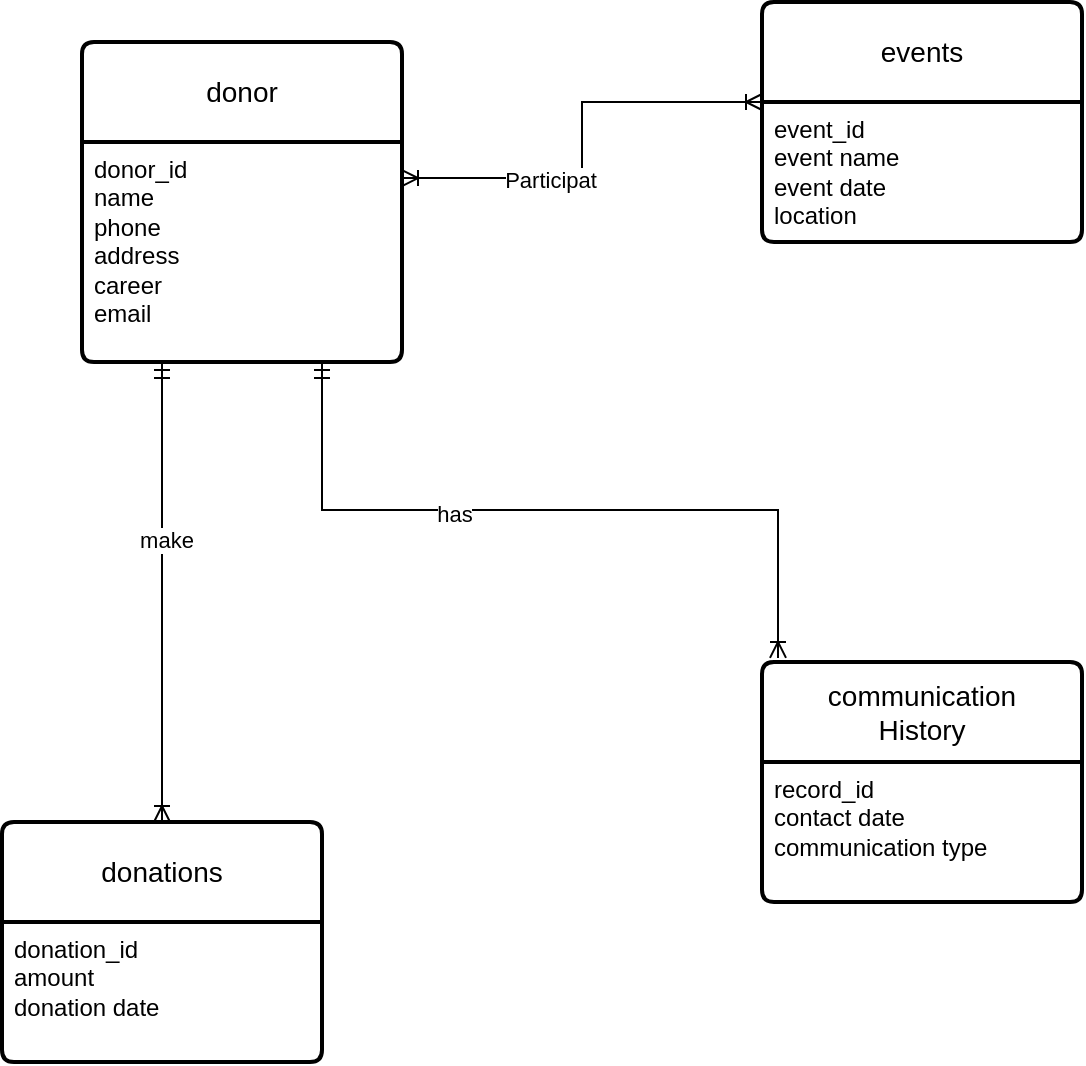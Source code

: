 <mxfile version="25.0.2">
  <diagram name="Page-1" id="F2GO4QX1xOJh8NSlDP1x">
    <mxGraphModel dx="1434" dy="836" grid="1" gridSize="10" guides="1" tooltips="1" connect="1" arrows="1" fold="1" page="1" pageScale="1" pageWidth="850" pageHeight="1100" math="0" shadow="0">
      <root>
        <mxCell id="0" />
        <mxCell id="1" parent="0" />
        <mxCell id="j6nlRakoJtxwU8YeyVL6-1" value="donor" style="swimlane;childLayout=stackLayout;horizontal=1;startSize=50;horizontalStack=0;rounded=1;fontSize=14;fontStyle=0;strokeWidth=2;resizeParent=0;resizeLast=1;shadow=0;dashed=0;align=center;arcSize=4;whiteSpace=wrap;html=1;" vertex="1" parent="1">
          <mxGeometry x="110" y="80" width="160" height="160" as="geometry">
            <mxRectangle x="120" y="120" width="80" height="50" as="alternateBounds" />
          </mxGeometry>
        </mxCell>
        <mxCell id="j6nlRakoJtxwU8YeyVL6-2" value="donor_id&lt;div&gt;name&lt;/div&gt;&lt;div&gt;phone&lt;/div&gt;&lt;div&gt;address&lt;/div&gt;&lt;div&gt;career&lt;/div&gt;&lt;div&gt;email&lt;/div&gt;" style="align=left;strokeColor=none;fillColor=none;spacingLeft=4;fontSize=12;verticalAlign=top;resizable=0;rotatable=0;part=1;html=1;" vertex="1" parent="j6nlRakoJtxwU8YeyVL6-1">
          <mxGeometry y="50" width="160" height="110" as="geometry" />
        </mxCell>
        <mxCell id="j6nlRakoJtxwU8YeyVL6-3" value="events" style="swimlane;childLayout=stackLayout;horizontal=1;startSize=50;horizontalStack=0;rounded=1;fontSize=14;fontStyle=0;strokeWidth=2;resizeParent=0;resizeLast=1;shadow=0;dashed=0;align=center;arcSize=4;whiteSpace=wrap;html=1;" vertex="1" parent="1">
          <mxGeometry x="450" y="60" width="160" height="120" as="geometry" />
        </mxCell>
        <mxCell id="j6nlRakoJtxwU8YeyVL6-4" value="event_id&lt;div&gt;event name&lt;/div&gt;&lt;div&gt;event date&lt;/div&gt;&lt;div&gt;location&lt;/div&gt;" style="align=left;strokeColor=none;fillColor=none;spacingLeft=4;fontSize=12;verticalAlign=top;resizable=0;rotatable=0;part=1;html=1;" vertex="1" parent="j6nlRakoJtxwU8YeyVL6-3">
          <mxGeometry y="50" width="160" height="70" as="geometry" />
        </mxCell>
        <mxCell id="j6nlRakoJtxwU8YeyVL6-5" value="donations" style="swimlane;childLayout=stackLayout;horizontal=1;startSize=50;horizontalStack=0;rounded=1;fontSize=14;fontStyle=0;strokeWidth=2;resizeParent=0;resizeLast=1;shadow=0;dashed=0;align=center;arcSize=4;whiteSpace=wrap;html=1;" vertex="1" parent="1">
          <mxGeometry x="70" y="470" width="160" height="120" as="geometry" />
        </mxCell>
        <mxCell id="j6nlRakoJtxwU8YeyVL6-6" value="donation_id&lt;div&gt;amount&lt;/div&gt;&lt;div&gt;donation date&lt;/div&gt;" style="align=left;strokeColor=none;fillColor=none;spacingLeft=4;fontSize=12;verticalAlign=top;resizable=0;rotatable=0;part=1;html=1;" vertex="1" parent="j6nlRakoJtxwU8YeyVL6-5">
          <mxGeometry y="50" width="160" height="70" as="geometry" />
        </mxCell>
        <mxCell id="j6nlRakoJtxwU8YeyVL6-7" value="communication&lt;div&gt;History&lt;/div&gt;" style="swimlane;childLayout=stackLayout;horizontal=1;startSize=50;horizontalStack=0;rounded=1;fontSize=14;fontStyle=0;strokeWidth=2;resizeParent=0;resizeLast=1;shadow=0;dashed=0;align=center;arcSize=4;whiteSpace=wrap;html=1;" vertex="1" parent="1">
          <mxGeometry x="450" y="390" width="160" height="120" as="geometry" />
        </mxCell>
        <mxCell id="j6nlRakoJtxwU8YeyVL6-8" value="record_id&lt;div&gt;contact date&lt;/div&gt;&lt;div&gt;communication type&lt;/div&gt;" style="align=left;strokeColor=none;fillColor=none;spacingLeft=4;fontSize=12;verticalAlign=top;resizable=0;rotatable=0;part=1;html=1;" vertex="1" parent="j6nlRakoJtxwU8YeyVL6-7">
          <mxGeometry y="50" width="160" height="70" as="geometry" />
        </mxCell>
        <mxCell id="j6nlRakoJtxwU8YeyVL6-11" value="" style="edgeStyle=elbowEdgeStyle;fontSize=12;html=1;endArrow=ERoneToMany;startArrow=ERmandOne;rounded=0;entryX=0.5;entryY=0;entryDx=0;entryDy=0;exitX=0.25;exitY=1;exitDx=0;exitDy=0;elbow=horizontal;" edge="1" parent="1" source="j6nlRakoJtxwU8YeyVL6-2" target="j6nlRakoJtxwU8YeyVL6-5">
          <mxGeometry width="100" height="100" relative="1" as="geometry">
            <mxPoint x="190" y="284" as="sourcePoint" />
            <mxPoint x="400" y="290" as="targetPoint" />
          </mxGeometry>
        </mxCell>
        <mxCell id="j6nlRakoJtxwU8YeyVL6-17" value="make" style="edgeLabel;html=1;align=center;verticalAlign=middle;resizable=0;points=[];" vertex="1" connectable="0" parent="j6nlRakoJtxwU8YeyVL6-11">
          <mxGeometry x="-0.226" y="2" relative="1" as="geometry">
            <mxPoint as="offset" />
          </mxGeometry>
        </mxCell>
        <mxCell id="j6nlRakoJtxwU8YeyVL6-12" value="" style="edgeStyle=elbowEdgeStyle;fontSize=12;html=1;endArrow=ERoneToMany;startArrow=ERmandOne;rounded=0;entryX=0.05;entryY=-0.017;entryDx=0;entryDy=0;elbow=vertical;exitX=0.75;exitY=1;exitDx=0;exitDy=0;entryPerimeter=0;" edge="1" parent="1" source="j6nlRakoJtxwU8YeyVL6-2" target="j6nlRakoJtxwU8YeyVL6-7">
          <mxGeometry width="100" height="100" relative="1" as="geometry">
            <mxPoint x="240" y="270" as="sourcePoint" />
            <mxPoint x="450" y="490" as="targetPoint" />
          </mxGeometry>
        </mxCell>
        <mxCell id="j6nlRakoJtxwU8YeyVL6-18" value="has" style="edgeLabel;html=1;align=center;verticalAlign=middle;resizable=0;points=[];" vertex="1" connectable="0" parent="j6nlRakoJtxwU8YeyVL6-12">
          <mxGeometry x="-0.255" y="-2" relative="1" as="geometry">
            <mxPoint as="offset" />
          </mxGeometry>
        </mxCell>
        <mxCell id="j6nlRakoJtxwU8YeyVL6-14" value="" style="edgeStyle=elbowEdgeStyle;fontSize=12;html=1;endArrow=ERoneToMany;startArrow=ERoneToMany;rounded=0;entryX=0;entryY=0;entryDx=0;entryDy=0;exitX=1;exitY=0.164;exitDx=0;exitDy=0;exitPerimeter=0;" edge="1" parent="1" source="j6nlRakoJtxwU8YeyVL6-2" target="j6nlRakoJtxwU8YeyVL6-4">
          <mxGeometry width="100" height="100" relative="1" as="geometry">
            <mxPoint x="280" y="147" as="sourcePoint" />
            <mxPoint x="420" y="130" as="targetPoint" />
          </mxGeometry>
        </mxCell>
        <mxCell id="j6nlRakoJtxwU8YeyVL6-19" value=" Participat" style="edgeLabel;html=1;align=center;verticalAlign=middle;resizable=0;points=[];" vertex="1" connectable="0" parent="j6nlRakoJtxwU8YeyVL6-14">
          <mxGeometry x="-0.321" y="-1" relative="1" as="geometry">
            <mxPoint as="offset" />
          </mxGeometry>
        </mxCell>
      </root>
    </mxGraphModel>
  </diagram>
</mxfile>
